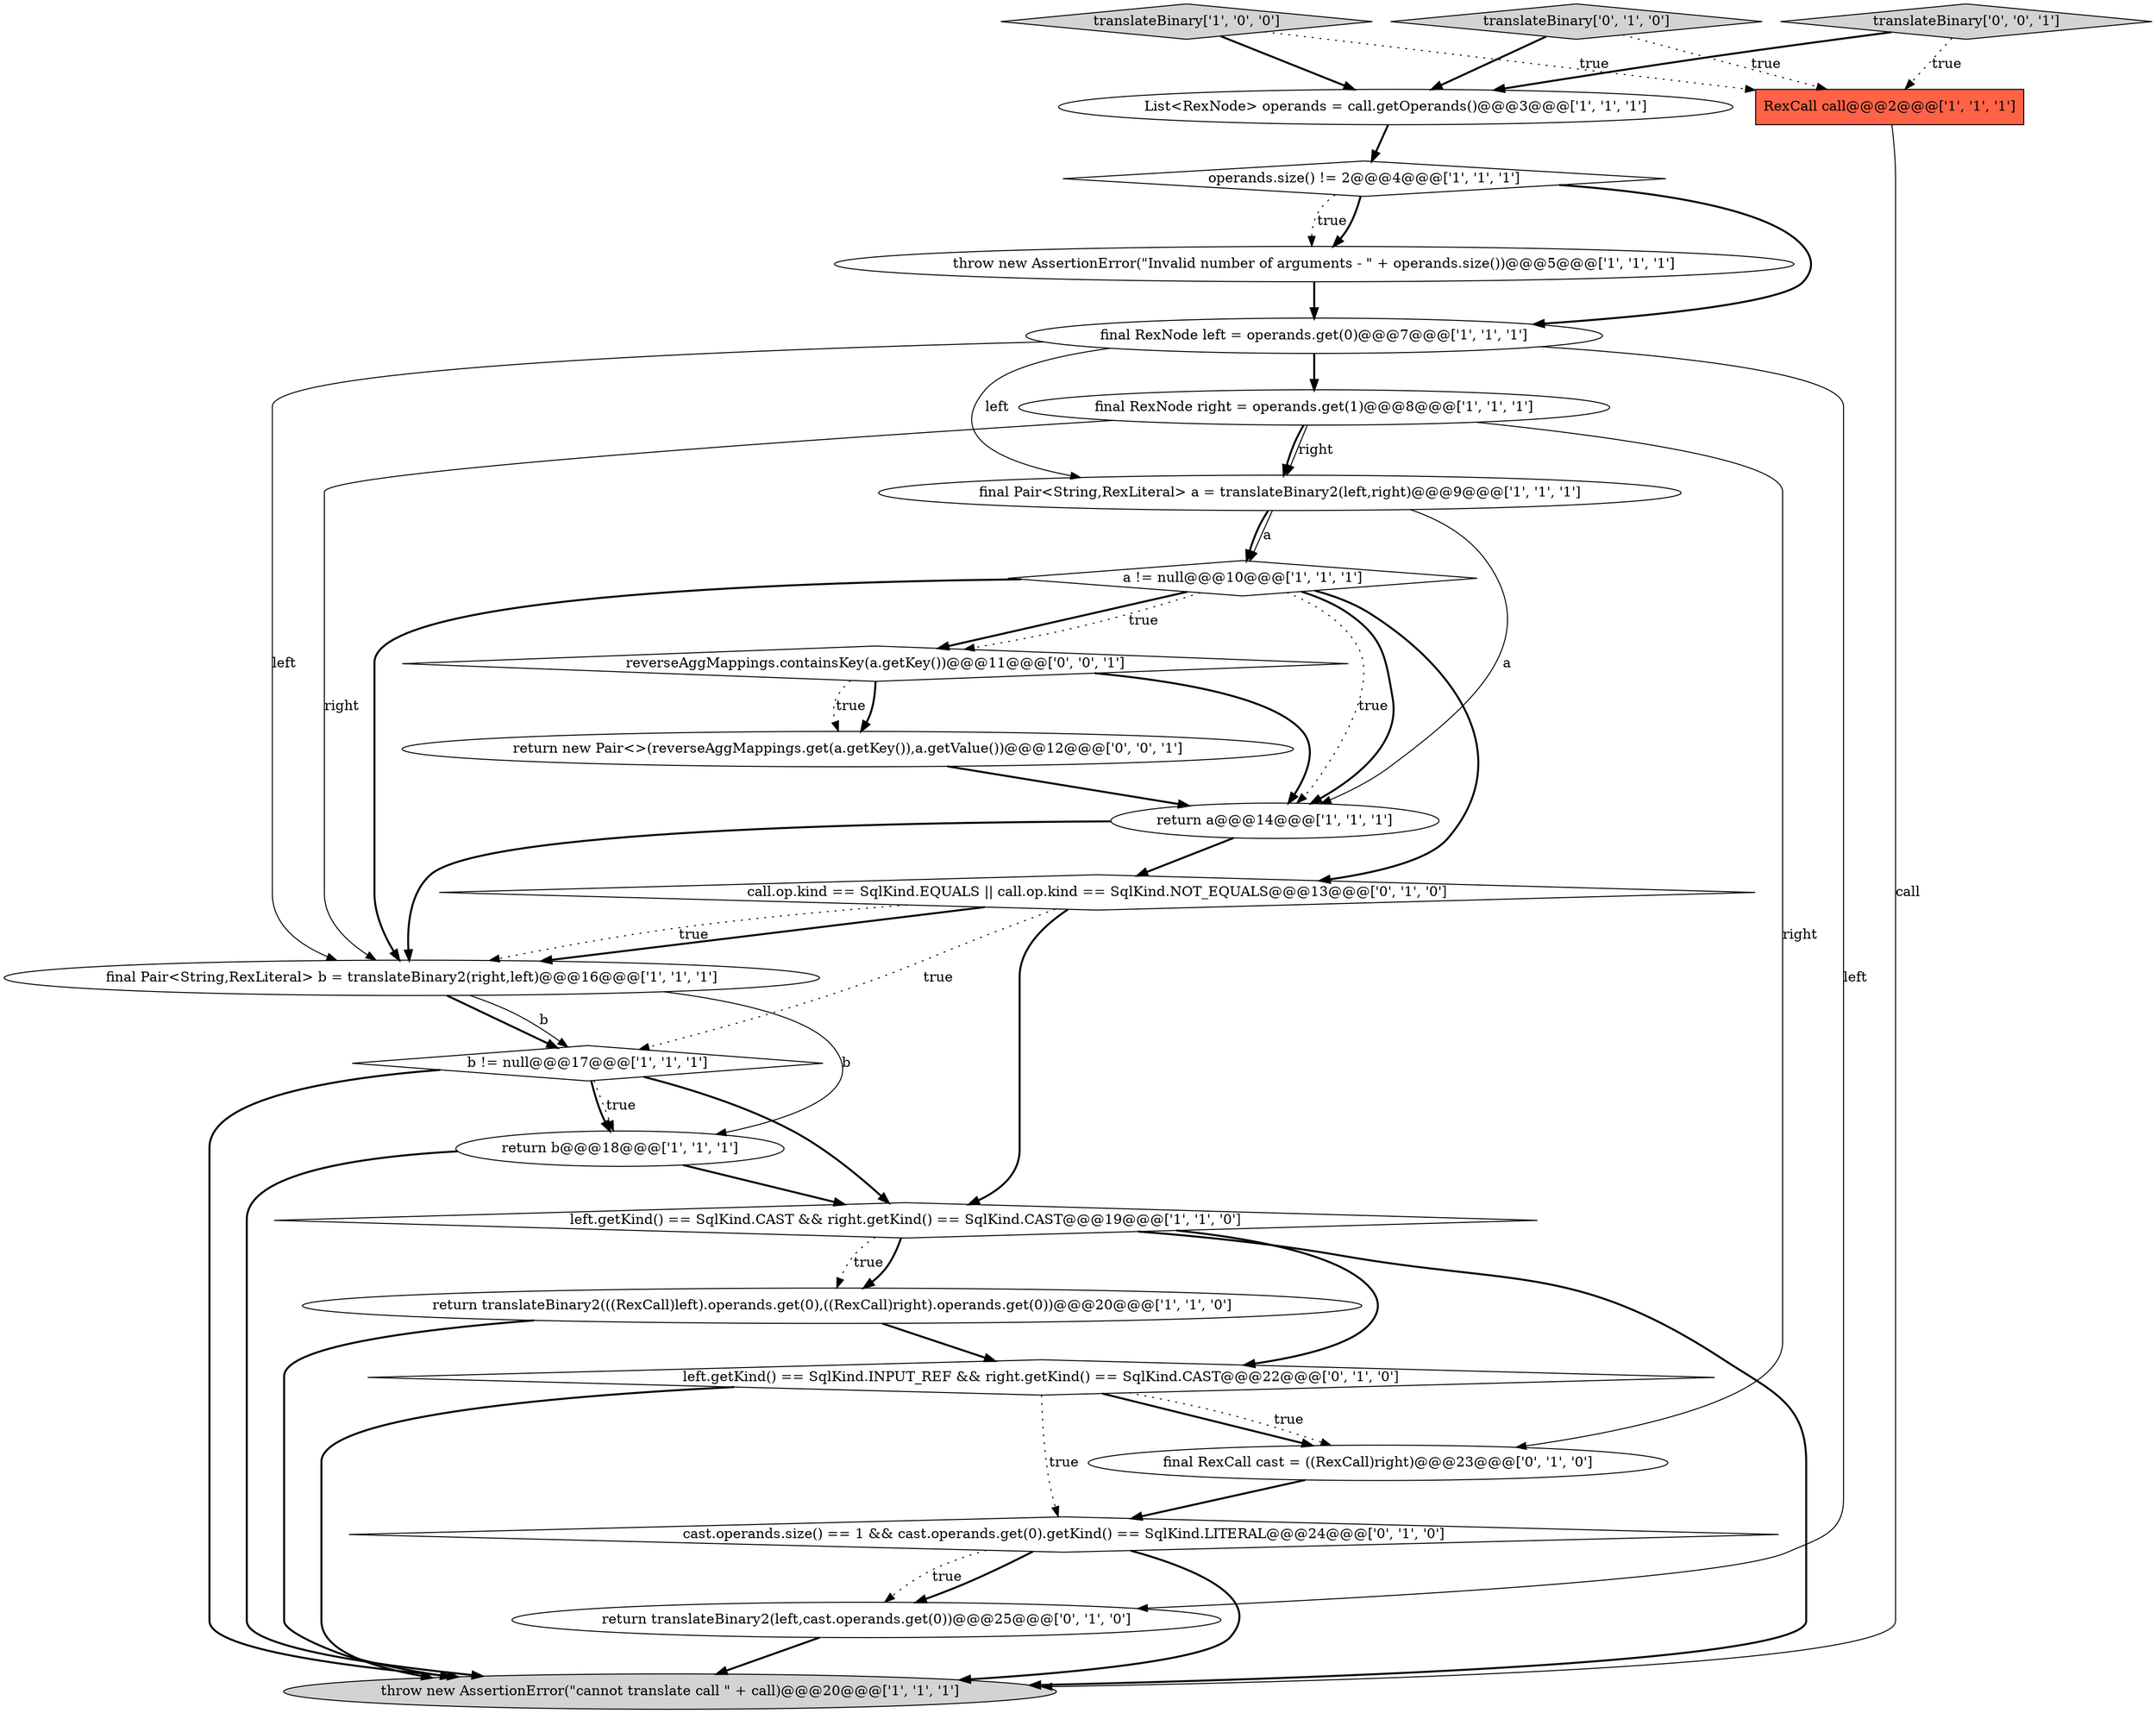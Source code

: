 digraph {
19 [style = filled, label = "call.op.kind == SqlKind.EQUALS || call.op.kind == SqlKind.NOT_EQUALS@@@13@@@['0', '1', '0']", fillcolor = white, shape = diamond image = "AAA1AAABBB2BBB"];
20 [style = filled, label = "final RexCall cast = ((RexCall)right)@@@23@@@['0', '1', '0']", fillcolor = white, shape = ellipse image = "AAA1AAABBB2BBB"];
7 [style = filled, label = "List<RexNode> operands = call.getOperands()@@@3@@@['1', '1', '1']", fillcolor = white, shape = ellipse image = "AAA0AAABBB1BBB"];
9 [style = filled, label = "final Pair<String,RexLiteral> b = translateBinary2(right,left)@@@16@@@['1', '1', '1']", fillcolor = white, shape = ellipse image = "AAA0AAABBB1BBB"];
5 [style = filled, label = "left.getKind() == SqlKind.CAST && right.getKind() == SqlKind.CAST@@@19@@@['1', '1', '0']", fillcolor = white, shape = diamond image = "AAA0AAABBB1BBB"];
8 [style = filled, label = "return a@@@14@@@['1', '1', '1']", fillcolor = white, shape = ellipse image = "AAA0AAABBB1BBB"];
3 [style = filled, label = "throw new AssertionError(\"Invalid number of arguments - \" + operands.size())@@@5@@@['1', '1', '1']", fillcolor = white, shape = ellipse image = "AAA0AAABBB1BBB"];
12 [style = filled, label = "final Pair<String,RexLiteral> a = translateBinary2(left,right)@@@9@@@['1', '1', '1']", fillcolor = white, shape = ellipse image = "AAA0AAABBB1BBB"];
23 [style = filled, label = "return new Pair<>(reverseAggMappings.get(a.getKey()),a.getValue())@@@12@@@['0', '0', '1']", fillcolor = white, shape = ellipse image = "AAA0AAABBB3BBB"];
15 [style = filled, label = "translateBinary['1', '0', '0']", fillcolor = lightgray, shape = diamond image = "AAA0AAABBB1BBB"];
21 [style = filled, label = "return translateBinary2(left,cast.operands.get(0))@@@25@@@['0', '1', '0']", fillcolor = white, shape = ellipse image = "AAA1AAABBB2BBB"];
24 [style = filled, label = "reverseAggMappings.containsKey(a.getKey())@@@11@@@['0', '0', '1']", fillcolor = white, shape = diamond image = "AAA0AAABBB3BBB"];
2 [style = filled, label = "return b@@@18@@@['1', '1', '1']", fillcolor = white, shape = ellipse image = "AAA0AAABBB1BBB"];
0 [style = filled, label = "operands.size() != 2@@@4@@@['1', '1', '1']", fillcolor = white, shape = diamond image = "AAA0AAABBB1BBB"];
17 [style = filled, label = "left.getKind() == SqlKind.INPUT_REF && right.getKind() == SqlKind.CAST@@@22@@@['0', '1', '0']", fillcolor = white, shape = diamond image = "AAA1AAABBB2BBB"];
22 [style = filled, label = "translateBinary['0', '0', '1']", fillcolor = lightgray, shape = diamond image = "AAA0AAABBB3BBB"];
11 [style = filled, label = "final RexNode left = operands.get(0)@@@7@@@['1', '1', '1']", fillcolor = white, shape = ellipse image = "AAA0AAABBB1BBB"];
6 [style = filled, label = "RexCall call@@@2@@@['1', '1', '1']", fillcolor = tomato, shape = box image = "AAA0AAABBB1BBB"];
4 [style = filled, label = "b != null@@@17@@@['1', '1', '1']", fillcolor = white, shape = diamond image = "AAA0AAABBB1BBB"];
16 [style = filled, label = "translateBinary['0', '1', '0']", fillcolor = lightgray, shape = diamond image = "AAA0AAABBB2BBB"];
14 [style = filled, label = "throw new AssertionError(\"cannot translate call \" + call)@@@20@@@['1', '1', '1']", fillcolor = lightgray, shape = ellipse image = "AAA0AAABBB1BBB"];
10 [style = filled, label = "final RexNode right = operands.get(1)@@@8@@@['1', '1', '1']", fillcolor = white, shape = ellipse image = "AAA0AAABBB1BBB"];
18 [style = filled, label = "cast.operands.size() == 1 && cast.operands.get(0).getKind() == SqlKind.LITERAL@@@24@@@['0', '1', '0']", fillcolor = white, shape = diamond image = "AAA1AAABBB2BBB"];
13 [style = filled, label = "return translateBinary2(((RexCall)left).operands.get(0),((RexCall)right).operands.get(0))@@@20@@@['1', '1', '0']", fillcolor = white, shape = ellipse image = "AAA0AAABBB1BBB"];
1 [style = filled, label = "a != null@@@10@@@['1', '1', '1']", fillcolor = white, shape = diamond image = "AAA0AAABBB1BBB"];
12->8 [style = solid, label="a"];
17->18 [style = dotted, label="true"];
5->14 [style = bold, label=""];
21->14 [style = bold, label=""];
3->11 [style = bold, label=""];
1->8 [style = dotted, label="true"];
10->12 [style = solid, label="right"];
1->9 [style = bold, label=""];
8->9 [style = bold, label=""];
19->9 [style = bold, label=""];
11->12 [style = solid, label="left"];
9->4 [style = bold, label=""];
19->5 [style = bold, label=""];
24->23 [style = bold, label=""];
2->5 [style = bold, label=""];
13->17 [style = bold, label=""];
20->18 [style = bold, label=""];
4->5 [style = bold, label=""];
1->8 [style = bold, label=""];
0->3 [style = dotted, label="true"];
12->1 [style = bold, label=""];
5->13 [style = dotted, label="true"];
9->4 [style = solid, label="b"];
17->14 [style = bold, label=""];
0->3 [style = bold, label=""];
12->1 [style = solid, label="a"];
11->21 [style = solid, label="left"];
17->20 [style = bold, label=""];
19->9 [style = dotted, label="true"];
15->7 [style = bold, label=""];
1->24 [style = bold, label=""];
0->11 [style = bold, label=""];
15->6 [style = dotted, label="true"];
5->13 [style = bold, label=""];
4->2 [style = bold, label=""];
19->4 [style = dotted, label="true"];
16->6 [style = dotted, label="true"];
10->12 [style = bold, label=""];
5->17 [style = bold, label=""];
11->9 [style = solid, label="left"];
11->10 [style = bold, label=""];
10->9 [style = solid, label="right"];
18->21 [style = dotted, label="true"];
24->23 [style = dotted, label="true"];
9->2 [style = solid, label="b"];
17->20 [style = dotted, label="true"];
23->8 [style = bold, label=""];
22->7 [style = bold, label=""];
7->0 [style = bold, label=""];
1->24 [style = dotted, label="true"];
22->6 [style = dotted, label="true"];
1->19 [style = bold, label=""];
4->14 [style = bold, label=""];
18->21 [style = bold, label=""];
16->7 [style = bold, label=""];
6->14 [style = solid, label="call"];
2->14 [style = bold, label=""];
10->20 [style = solid, label="right"];
13->14 [style = bold, label=""];
18->14 [style = bold, label=""];
24->8 [style = bold, label=""];
8->19 [style = bold, label=""];
4->2 [style = dotted, label="true"];
}
